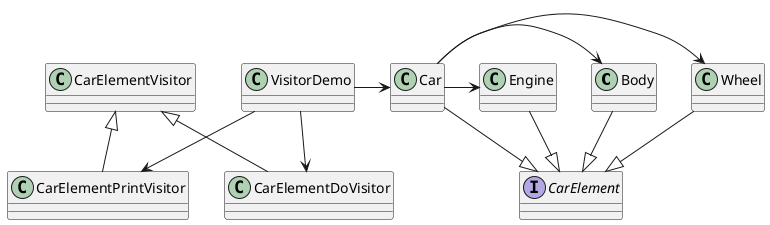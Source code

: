 @startuml

class Body{}
class Car{}
interface CarElement{}
class CarElementDoVisitor{}
class CarElementPrintVisitor{}
class CarElementVisitor{}
class Engine{}
class VisitorDemo{}
class Wheel{}

Body -down-|> CarElement
Car -down-|> CarElement
Car -> Wheel
Car -> Body
Car -> Engine
CarElementDoVisitor -up-|> CarElementVisitor
CarElementPrintVisitor -up-|> CarElementVisitor
Engine -down-|> CarElement
VisitorDemo -right-> Car
VisitorDemo -down-> CarElementPrintVisitor
VisitorDemo -down-> CarElementDoVisitor
Wheel -down-|> CarElement






@enduml